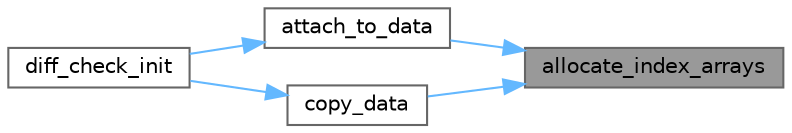 digraph "allocate_index_arrays"
{
 // LATEX_PDF_SIZE
  bgcolor="transparent";
  edge [fontname=Helvetica,fontsize=10,labelfontname=Helvetica,labelfontsize=10];
  node [fontname=Helvetica,fontsize=10,shape=box,height=0.2,width=0.4];
  rankdir="RL";
  Node1 [label="allocate_index_arrays",height=0.2,width=0.4,color="gray40", fillcolor="grey60", style="filled", fontcolor="black",tooltip=" "];
  Node1 -> Node2 [dir="back",color="steelblue1",style="solid"];
  Node2 [label="attach_to_data",height=0.2,width=0.4,color="grey40", fillcolor="white", style="filled",URL="$debug__diff__check_8c.html#ada14e583f1d670929be2e9f85c06b5cc",tooltip=" "];
  Node2 -> Node3 [dir="back",color="steelblue1",style="solid"];
  Node3 [label="diff_check_init",height=0.2,width=0.4,color="grey40", fillcolor="white", style="filled",URL="$debug__diff__check_8c.html#af74a08152ac8485ed2dcb710431366f0",tooltip=" "];
  Node1 -> Node4 [dir="back",color="steelblue1",style="solid"];
  Node4 [label="copy_data",height=0.2,width=0.4,color="grey40", fillcolor="white", style="filled",URL="$debug__diff__check_8c.html#a9305fcec61894ad9c854522dd760cef7",tooltip=" "];
  Node4 -> Node3 [dir="back",color="steelblue1",style="solid"];
}
